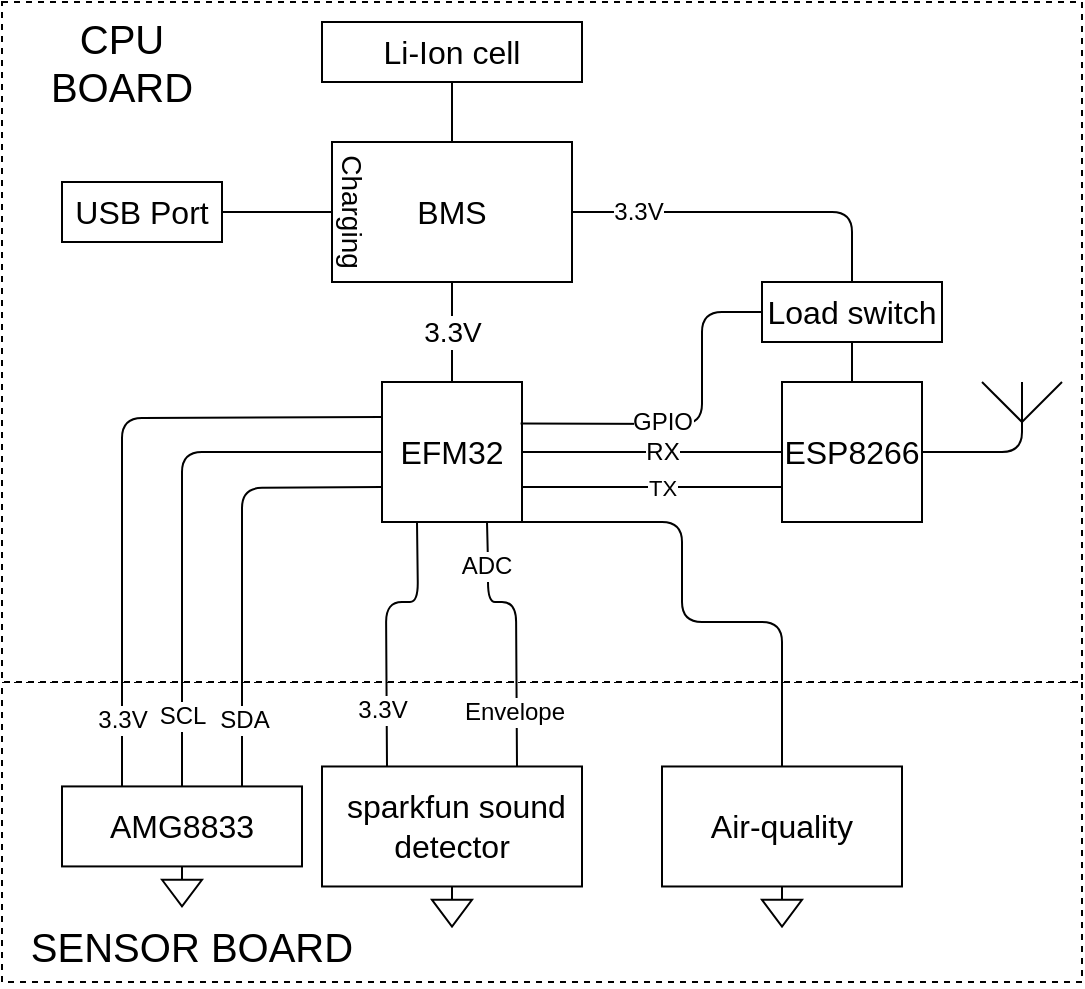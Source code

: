 <mxfile version="12.7.9" type="device"><diagram id="z8IxMgzNn21Aq-Xy6rCT" name="Page-1"><mxGraphModel dx="853" dy="445" grid="1" gridSize="10" guides="1" tooltips="1" connect="1" arrows="1" fold="1" page="1" pageScale="1" pageWidth="827" pageHeight="1169" math="0" shadow="0"><root><mxCell id="0"/><mxCell id="1" parent="0"/><mxCell id="r8YSgKqinVkYo08zuKhO-67" value="" style="rounded=0;whiteSpace=wrap;html=1;dashed=1;" vertex="1" parent="1"><mxGeometry x="50" y="390" width="540" height="150" as="geometry"/></mxCell><mxCell id="r8YSgKqinVkYo08zuKhO-66" value="" style="rounded=0;whiteSpace=wrap;html=1;dashed=1;" vertex="1" parent="1"><mxGeometry x="50" y="50" width="540" height="340" as="geometry"/></mxCell><mxCell id="r8YSgKqinVkYo08zuKhO-1" value="&lt;font style=&quot;font-size: 16px&quot;&gt;EFM32&lt;/font&gt;" style="rounded=0;whiteSpace=wrap;html=1;" vertex="1" parent="1"><mxGeometry x="240" y="240" width="70" height="70" as="geometry"/></mxCell><mxCell id="r8YSgKqinVkYo08zuKhO-3" value="&lt;font style=&quot;font-size: 16px&quot;&gt;Li-Ion cell&lt;/font&gt;" style="rounded=0;whiteSpace=wrap;html=1;" vertex="1" parent="1"><mxGeometry x="210" y="60" width="130" height="30" as="geometry"/></mxCell><mxCell id="r8YSgKqinVkYo08zuKhO-4" value="&lt;font style=&quot;font-size: 16px&quot;&gt;BMS&lt;/font&gt;" style="rounded=0;whiteSpace=wrap;html=1;" vertex="1" parent="1"><mxGeometry x="215" y="120" width="120" height="70" as="geometry"/></mxCell><mxCell id="r8YSgKqinVkYo08zuKhO-5" value="" style="endArrow=none;html=1;entryX=0.5;entryY=0;entryDx=0;entryDy=0;exitX=0.5;exitY=1;exitDx=0;exitDy=0;" edge="1" parent="1" source="r8YSgKqinVkYo08zuKhO-3" target="r8YSgKqinVkYo08zuKhO-4"><mxGeometry width="50" height="50" relative="1" as="geometry"><mxPoint x="390" y="200" as="sourcePoint"/><mxPoint x="440" y="150" as="targetPoint"/></mxGeometry></mxCell><mxCell id="r8YSgKqinVkYo08zuKhO-6" value="&lt;font style=&quot;font-size: 16px&quot;&gt;USB Port&lt;/font&gt;" style="rounded=0;whiteSpace=wrap;html=1;" vertex="1" parent="1"><mxGeometry x="80" y="140" width="80" height="30" as="geometry"/></mxCell><mxCell id="r8YSgKqinVkYo08zuKhO-7" value="&lt;font style=&quot;font-size: 14px&quot;&gt;Charging&lt;/font&gt;" style="text;html=1;strokeColor=none;fillColor=none;align=center;verticalAlign=middle;whiteSpace=wrap;rounded=0;rotation=90;" vertex="1" parent="1"><mxGeometry x="190" y="145" width="70" height="20" as="geometry"/></mxCell><mxCell id="r8YSgKqinVkYo08zuKhO-10" value="" style="endArrow=none;html=1;exitX=0.5;exitY=1;exitDx=0;exitDy=0;entryX=1;entryY=0.5;entryDx=0;entryDy=0;" edge="1" parent="1" source="r8YSgKqinVkYo08zuKhO-7" target="r8YSgKqinVkYo08zuKhO-6"><mxGeometry width="50" height="50" relative="1" as="geometry"><mxPoint x="390" y="200" as="sourcePoint"/><mxPoint x="440" y="150" as="targetPoint"/></mxGeometry></mxCell><mxCell id="r8YSgKqinVkYo08zuKhO-11" value="&lt;font style=&quot;font-size: 14px&quot;&gt;3.3V&lt;/font&gt;" style="endArrow=none;html=1;exitX=0.5;exitY=1;exitDx=0;exitDy=0;entryX=0.5;entryY=0;entryDx=0;entryDy=0;" edge="1" parent="1" source="r8YSgKqinVkYo08zuKhO-4" target="r8YSgKqinVkYo08zuKhO-1"><mxGeometry width="50" height="50" relative="1" as="geometry"><mxPoint x="390" y="200" as="sourcePoint"/><mxPoint x="440" y="150" as="targetPoint"/></mxGeometry></mxCell><mxCell id="r8YSgKqinVkYo08zuKhO-13" value="&lt;font style=&quot;font-size: 16px&quot;&gt;ESP8266&lt;/font&gt;" style="whiteSpace=wrap;html=1;aspect=fixed;" vertex="1" parent="1"><mxGeometry x="440" y="240" width="70" height="70" as="geometry"/></mxCell><mxCell id="r8YSgKqinVkYo08zuKhO-14" value="" style="endArrow=none;html=1;exitX=1;exitY=0.5;exitDx=0;exitDy=0;entryX=0;entryY=0.5;entryDx=0;entryDy=0;" edge="1" parent="1" source="r8YSgKqinVkYo08zuKhO-1" target="r8YSgKqinVkYo08zuKhO-13"><mxGeometry width="50" height="50" relative="1" as="geometry"><mxPoint x="320" y="230" as="sourcePoint"/><mxPoint x="350" y="230" as="targetPoint"/></mxGeometry></mxCell><mxCell id="r8YSgKqinVkYo08zuKhO-16" value="RX" style="text;html=1;align=center;verticalAlign=middle;resizable=0;points=[];labelBackgroundColor=#ffffff;" vertex="1" connectable="0" parent="r8YSgKqinVkYo08zuKhO-14"><mxGeometry x="-0.251" y="1" relative="1" as="geometry"><mxPoint x="21.33" y="1" as="offset"/></mxGeometry></mxCell><mxCell id="r8YSgKqinVkYo08zuKhO-15" value="TX" style="endArrow=none;html=1;exitX=1;exitY=0.75;exitDx=0;exitDy=0;entryX=0;entryY=0.75;entryDx=0;entryDy=0;" edge="1" parent="1" source="r8YSgKqinVkYo08zuKhO-1" target="r8YSgKqinVkYo08zuKhO-13"><mxGeometry x="0.077" width="50" height="50" relative="1" as="geometry"><mxPoint x="320" y="230" as="sourcePoint"/><mxPoint x="350" y="293" as="targetPoint"/><mxPoint as="offset"/></mxGeometry></mxCell><mxCell id="r8YSgKqinVkYo08zuKhO-17" value="" style="endArrow=none;html=1;entryX=1;entryY=0.5;entryDx=0;entryDy=0;exitX=0.5;exitY=0;exitDx=0;exitDy=0;" edge="1" parent="1" source="r8YSgKqinVkYo08zuKhO-20" target="r8YSgKqinVkYo08zuKhO-4"><mxGeometry width="50" height="50" relative="1" as="geometry"><mxPoint x="414" y="190" as="sourcePoint"/><mxPoint x="330" y="220" as="targetPoint"/><Array as="points"><mxPoint x="475" y="155"/></Array></mxGeometry></mxCell><mxCell id="r8YSgKqinVkYo08zuKhO-18" value="3.3V" style="text;html=1;align=center;verticalAlign=middle;resizable=0;points=[];labelBackgroundColor=#ffffff;" vertex="1" connectable="0" parent="r8YSgKqinVkYo08zuKhO-17"><mxGeometry x="0.628" y="-3" relative="1" as="geometry"><mxPoint y="3" as="offset"/></mxGeometry></mxCell><mxCell id="r8YSgKqinVkYo08zuKhO-20" value="&lt;font style=&quot;font-size: 16px&quot;&gt;Load switch&lt;/font&gt;" style="rounded=0;whiteSpace=wrap;html=1;" vertex="1" parent="1"><mxGeometry x="430" y="190" width="90" height="30" as="geometry"/></mxCell><mxCell id="r8YSgKqinVkYo08zuKhO-21" value="" style="endArrow=none;html=1;entryX=0.5;entryY=1;entryDx=0;entryDy=0;exitX=0.5;exitY=0;exitDx=0;exitDy=0;" edge="1" parent="1" source="r8YSgKqinVkYo08zuKhO-13" target="r8YSgKqinVkYo08zuKhO-20"><mxGeometry width="50" height="50" relative="1" as="geometry"><mxPoint x="361" y="260" as="sourcePoint"/><mxPoint x="411" y="210" as="targetPoint"/></mxGeometry></mxCell><mxCell id="r8YSgKqinVkYo08zuKhO-22" value="" style="endArrow=none;html=1;entryX=0;entryY=0.5;entryDx=0;entryDy=0;exitX=0.99;exitY=0.296;exitDx=0;exitDy=0;exitPerimeter=0;" edge="1" parent="1" source="r8YSgKqinVkYo08zuKhO-1" target="r8YSgKqinVkYo08zuKhO-20"><mxGeometry width="50" height="50" relative="1" as="geometry"><mxPoint x="300" y="260" as="sourcePoint"/><mxPoint x="350" y="210" as="targetPoint"/><Array as="points"><mxPoint x="400" y="261"/><mxPoint x="400" y="205"/></Array></mxGeometry></mxCell><mxCell id="r8YSgKqinVkYo08zuKhO-25" value="GPIO" style="text;html=1;align=center;verticalAlign=middle;resizable=0;points=[];labelBackgroundColor=#ffffff;" vertex="1" connectable="0" parent="r8YSgKqinVkYo08zuKhO-22"><mxGeometry x="-0.653" y="-1" relative="1" as="geometry"><mxPoint x="40.04" y="-1.81" as="offset"/></mxGeometry></mxCell><mxCell id="r8YSgKqinVkYo08zuKhO-26" value="" style="shape=image;html=1;verticalAlign=top;verticalLabelPosition=bottom;labelBackgroundColor=#ffffff;imageAspect=0;aspect=fixed;image=https://cdn4.iconfinder.com/data/icons/vecico-connectivity/288/wifi_Logo-128.png" vertex="1" parent="1"><mxGeometry x="440" y="282" width="28" height="28" as="geometry"/></mxCell><mxCell id="r8YSgKqinVkYo08zuKhO-31" value="&lt;font style=&quot;font-size: 16px&quot;&gt;AMG8833&lt;/font&gt;" style="rounded=0;whiteSpace=wrap;html=1;" vertex="1" parent="1"><mxGeometry x="80" y="442.21" width="120" height="40" as="geometry"/></mxCell><mxCell id="r8YSgKqinVkYo08zuKhO-32" value="" style="endArrow=none;html=1;exitX=0;exitY=0.25;exitDx=0;exitDy=0;entryX=0.25;entryY=0;entryDx=0;entryDy=0;" edge="1" parent="1" source="r8YSgKqinVkYo08zuKhO-1" target="r8YSgKqinVkYo08zuKhO-31"><mxGeometry width="50" height="50" relative="1" as="geometry"><mxPoint x="290" y="310" as="sourcePoint"/><mxPoint x="340" y="260" as="targetPoint"/><Array as="points"><mxPoint x="110" y="258"/></Array></mxGeometry></mxCell><mxCell id="r8YSgKqinVkYo08zuKhO-35" value="3.3V" style="text;html=1;align=center;verticalAlign=middle;resizable=0;points=[];labelBackgroundColor=#ffffff;" vertex="1" connectable="0" parent="r8YSgKqinVkYo08zuKhO-32"><mxGeometry x="0.663" relative="1" as="geometry"><mxPoint y="19.12" as="offset"/></mxGeometry></mxCell><mxCell id="r8YSgKqinVkYo08zuKhO-33" value="" style="endArrow=none;html=1;exitX=0;exitY=0.5;exitDx=0;exitDy=0;entryX=0.5;entryY=0;entryDx=0;entryDy=0;" edge="1" parent="1" source="r8YSgKqinVkYo08zuKhO-1" target="r8YSgKqinVkYo08zuKhO-31"><mxGeometry width="50" height="50" relative="1" as="geometry"><mxPoint x="290" y="310" as="sourcePoint"/><mxPoint x="220" y="390" as="targetPoint"/><Array as="points"><mxPoint x="140" y="275"/></Array></mxGeometry></mxCell><mxCell id="r8YSgKqinVkYo08zuKhO-36" value="SCL" style="text;html=1;align=center;verticalAlign=middle;resizable=0;points=[];labelBackgroundColor=#ffffff;" vertex="1" connectable="0" parent="r8YSgKqinVkYo08zuKhO-33"><mxGeometry x="0.635" relative="1" as="geometry"><mxPoint y="13.57" as="offset"/></mxGeometry></mxCell><mxCell id="r8YSgKqinVkYo08zuKhO-34" value="" style="endArrow=none;html=1;entryX=0;entryY=0.75;entryDx=0;entryDy=0;exitX=0.75;exitY=0;exitDx=0;exitDy=0;" edge="1" parent="1" source="r8YSgKqinVkYo08zuKhO-31" target="r8YSgKqinVkYo08zuKhO-1"><mxGeometry width="50" height="50" relative="1" as="geometry"><mxPoint x="250" y="370" as="sourcePoint"/><mxPoint x="300" y="320" as="targetPoint"/><Array as="points"><mxPoint x="170" y="293"/></Array></mxGeometry></mxCell><mxCell id="r8YSgKqinVkYo08zuKhO-41" value="SDA" style="text;html=1;align=center;verticalAlign=middle;resizable=0;points=[];labelBackgroundColor=#ffffff;" vertex="1" connectable="0" parent="r8YSgKqinVkYo08zuKhO-34"><mxGeometry x="-0.694" y="-1" relative="1" as="geometry"><mxPoint as="offset"/></mxGeometry></mxCell><mxCell id="r8YSgKqinVkYo08zuKhO-42" value="" style="pointerEvents=1;verticalLabelPosition=bottom;shadow=0;dashed=0;align=center;html=1;verticalAlign=top;shape=mxgraph.electrical.signal_sources.signal_ground;" vertex="1" parent="1"><mxGeometry x="130" y="482.21" width="20" height="20" as="geometry"/></mxCell><mxCell id="r8YSgKqinVkYo08zuKhO-43" value="&lt;font style=&quot;font-size: 16px&quot;&gt;&amp;nbsp;sparkfun sound detector&lt;/font&gt;" style="rounded=0;whiteSpace=wrap;html=1;" vertex="1" parent="1"><mxGeometry x="210" y="432.24" width="130" height="60" as="geometry"/></mxCell><mxCell id="r8YSgKqinVkYo08zuKhO-44" value="" style="pointerEvents=1;verticalLabelPosition=bottom;shadow=0;dashed=0;align=center;html=1;verticalAlign=top;shape=mxgraph.electrical.signal_sources.signal_ground;" vertex="1" parent="1"><mxGeometry x="265" y="492.24" width="20" height="20" as="geometry"/></mxCell><mxCell id="r8YSgKqinVkYo08zuKhO-47" value="" style="endArrow=none;html=1;entryX=0.25;entryY=1;entryDx=0;entryDy=0;exitX=0.25;exitY=0;exitDx=0;exitDy=0;" edge="1" parent="1" source="r8YSgKqinVkYo08zuKhO-43" target="r8YSgKqinVkYo08zuKhO-1"><mxGeometry width="50" height="50" relative="1" as="geometry"><mxPoint x="258" y="400" as="sourcePoint"/><mxPoint x="290" y="360" as="targetPoint"/><Array as="points"><mxPoint x="242" y="350"/><mxPoint x="258" y="350"/></Array></mxGeometry></mxCell><mxCell id="r8YSgKqinVkYo08zuKhO-48" value="3.3V" style="text;html=1;align=center;verticalAlign=middle;resizable=0;points=[];labelBackgroundColor=#ffffff;" vertex="1" connectable="0" parent="r8YSgKqinVkYo08zuKhO-47"><mxGeometry x="-0.639" relative="1" as="geometry"><mxPoint x="-2.31" y="-3.07" as="offset"/></mxGeometry></mxCell><mxCell id="r8YSgKqinVkYo08zuKhO-49" value="" style="endArrow=none;html=1;entryX=0.75;entryY=1;entryDx=0;entryDy=0;exitX=0.75;exitY=0;exitDx=0;exitDy=0;" edge="1" parent="1" source="r8YSgKqinVkYo08zuKhO-43" target="r8YSgKqinVkYo08zuKhO-1"><mxGeometry width="50" height="50" relative="1" as="geometry"><mxPoint x="307" y="401" as="sourcePoint"/><mxPoint x="300" y="350" as="targetPoint"/><Array as="points"><mxPoint x="307" y="350"/><mxPoint x="293" y="350"/><mxPoint x="293" y="330"/></Array></mxGeometry></mxCell><mxCell id="r8YSgKqinVkYo08zuKhO-50" value="Envelope" style="text;html=1;align=center;verticalAlign=middle;resizable=0;points=[];labelBackgroundColor=#ffffff;" vertex="1" connectable="0" parent="r8YSgKqinVkYo08zuKhO-49"><mxGeometry x="-0.555" relative="1" as="geometry"><mxPoint x="-1.14" y="2.6" as="offset"/></mxGeometry></mxCell><mxCell id="r8YSgKqinVkYo08zuKhO-65" value="ADC" style="text;html=1;align=center;verticalAlign=middle;resizable=0;points=[];labelBackgroundColor=#ffffff;" vertex="1" connectable="0" parent="r8YSgKqinVkYo08zuKhO-49"><mxGeometry x="0.681" y="1" relative="1" as="geometry"><mxPoint as="offset"/></mxGeometry></mxCell><mxCell id="r8YSgKqinVkYo08zuKhO-53" value="&lt;font style=&quot;font-size: 16px&quot;&gt;Air-quality&lt;/font&gt;" style="rounded=0;whiteSpace=wrap;html=1;" vertex="1" parent="1"><mxGeometry x="380" y="432.24" width="120" height="60" as="geometry"/></mxCell><mxCell id="r8YSgKqinVkYo08zuKhO-54" value="" style="pointerEvents=1;verticalLabelPosition=bottom;shadow=0;dashed=0;align=center;html=1;verticalAlign=top;shape=mxgraph.electrical.signal_sources.signal_ground;" vertex="1" parent="1"><mxGeometry x="430" y="492.24" width="20" height="20" as="geometry"/></mxCell><mxCell id="r8YSgKqinVkYo08zuKhO-57" value="" style="endArrow=none;html=1;entryX=1;entryY=0.5;entryDx=0;entryDy=0;" edge="1" parent="1" target="r8YSgKqinVkYo08zuKhO-13"><mxGeometry width="50" height="50" relative="1" as="geometry"><mxPoint x="560" y="240" as="sourcePoint"/><mxPoint x="420" y="220" as="targetPoint"/><Array as="points"><mxPoint x="560" y="275"/></Array></mxGeometry></mxCell><mxCell id="r8YSgKqinVkYo08zuKhO-60" value="" style="endArrow=none;html=1;" edge="1" parent="1"><mxGeometry width="50" height="50" relative="1" as="geometry"><mxPoint x="560" y="260" as="sourcePoint"/><mxPoint x="580" y="240" as="targetPoint"/></mxGeometry></mxCell><mxCell id="r8YSgKqinVkYo08zuKhO-61" value="" style="endArrow=none;html=1;" edge="1" parent="1"><mxGeometry width="50" height="50" relative="1" as="geometry"><mxPoint x="560" y="260" as="sourcePoint"/><mxPoint x="540" y="240" as="targetPoint"/></mxGeometry></mxCell><mxCell id="r8YSgKqinVkYo08zuKhO-62" value="" style="endArrow=none;html=1;exitX=0.5;exitY=0;exitDx=0;exitDy=0;entryX=1;entryY=1;entryDx=0;entryDy=0;" edge="1" parent="1" source="r8YSgKqinVkYo08zuKhO-53" target="r8YSgKqinVkYo08zuKhO-1"><mxGeometry width="50" height="50" relative="1" as="geometry"><mxPoint x="420" y="370" as="sourcePoint"/><mxPoint x="380" y="260" as="targetPoint"/><Array as="points"><mxPoint x="440" y="360"/><mxPoint x="390" y="360"/><mxPoint x="390" y="310"/></Array></mxGeometry></mxCell><mxCell id="r8YSgKqinVkYo08zuKhO-68" value="&lt;font style=&quot;font-size: 20px&quot;&gt;CPU BOARD&lt;/font&gt;" style="text;html=1;strokeColor=none;fillColor=none;align=center;verticalAlign=middle;whiteSpace=wrap;rounded=0;dashed=1;" vertex="1" parent="1"><mxGeometry x="50" y="50" width="120" height="60" as="geometry"/></mxCell><mxCell id="r8YSgKqinVkYo08zuKhO-69" value="&lt;font style=&quot;font-size: 20px&quot;&gt;SENSOR BOARD&lt;/font&gt;" style="text;html=1;strokeColor=none;fillColor=none;align=center;verticalAlign=middle;whiteSpace=wrap;rounded=0;dashed=1;" vertex="1" parent="1"><mxGeometry x="50" y="502.21" width="190" height="40" as="geometry"/></mxCell></root></mxGraphModel></diagram></mxfile>